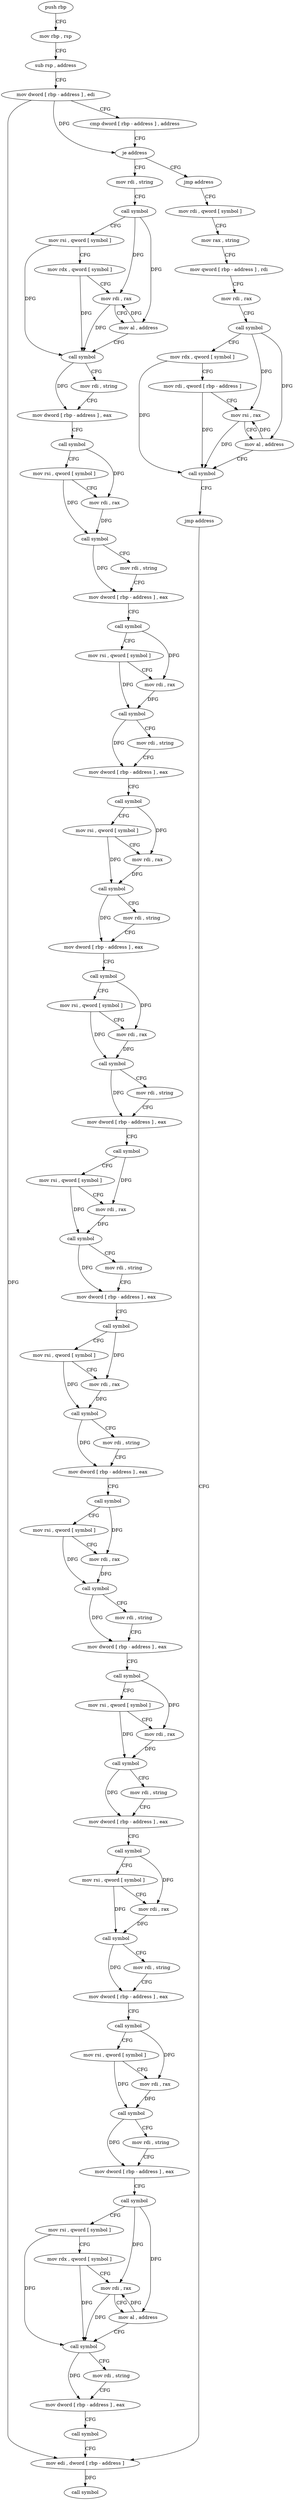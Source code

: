 digraph "func" {
"4201840" [label = "push rbp" ]
"4201841" [label = "mov rbp , rsp" ]
"4201844" [label = "sub rsp , address" ]
"4201848" [label = "mov dword [ rbp - address ] , edi" ]
"4201851" [label = "cmp dword [ rbp - address ] , address" ]
"4201855" [label = "je address" ]
"4201923" [label = "mov rdi , string" ]
"4201861" [label = "jmp address" ]
"4201933" [label = "call symbol" ]
"4201938" [label = "mov rsi , qword [ symbol ]" ]
"4201946" [label = "mov rdx , qword [ symbol ]" ]
"4201954" [label = "mov rdi , rax" ]
"4201957" [label = "mov al , address" ]
"4201959" [label = "call symbol" ]
"4201964" [label = "mov rdi , string" ]
"4201974" [label = "mov dword [ rbp - address ] , eax" ]
"4201977" [label = "call symbol" ]
"4201982" [label = "mov rsi , qword [ symbol ]" ]
"4201990" [label = "mov rdi , rax" ]
"4201993" [label = "call symbol" ]
"4201998" [label = "mov rdi , string" ]
"4202008" [label = "mov dword [ rbp - address ] , eax" ]
"4202011" [label = "call symbol" ]
"4202016" [label = "mov rsi , qword [ symbol ]" ]
"4202024" [label = "mov rdi , rax" ]
"4202027" [label = "call symbol" ]
"4202032" [label = "mov rdi , string" ]
"4202042" [label = "mov dword [ rbp - address ] , eax" ]
"4202045" [label = "call symbol" ]
"4202050" [label = "mov rsi , qword [ symbol ]" ]
"4202058" [label = "mov rdi , rax" ]
"4202061" [label = "call symbol" ]
"4202066" [label = "mov rdi , string" ]
"4202076" [label = "mov dword [ rbp - address ] , eax" ]
"4202079" [label = "call symbol" ]
"4202084" [label = "mov rsi , qword [ symbol ]" ]
"4202092" [label = "mov rdi , rax" ]
"4202095" [label = "call symbol" ]
"4202100" [label = "mov rdi , string" ]
"4202110" [label = "mov dword [ rbp - address ] , eax" ]
"4202113" [label = "call symbol" ]
"4202118" [label = "mov rsi , qword [ symbol ]" ]
"4202126" [label = "mov rdi , rax" ]
"4202129" [label = "call symbol" ]
"4202134" [label = "mov rdi , string" ]
"4202144" [label = "mov dword [ rbp - address ] , eax" ]
"4202147" [label = "call symbol" ]
"4202152" [label = "mov rsi , qword [ symbol ]" ]
"4202160" [label = "mov rdi , rax" ]
"4202163" [label = "call symbol" ]
"4202168" [label = "mov rdi , string" ]
"4202178" [label = "mov dword [ rbp - address ] , eax" ]
"4202181" [label = "call symbol" ]
"4202186" [label = "mov rsi , qword [ symbol ]" ]
"4202194" [label = "mov rdi , rax" ]
"4202197" [label = "call symbol" ]
"4202202" [label = "mov rdi , string" ]
"4202212" [label = "mov dword [ rbp - address ] , eax" ]
"4202215" [label = "call symbol" ]
"4202220" [label = "mov rsi , qword [ symbol ]" ]
"4202228" [label = "mov rdi , rax" ]
"4202231" [label = "call symbol" ]
"4202236" [label = "mov rdi , string" ]
"4202246" [label = "mov dword [ rbp - address ] , eax" ]
"4202249" [label = "call symbol" ]
"4202254" [label = "mov rsi , qword [ symbol ]" ]
"4202262" [label = "mov rdi , rax" ]
"4202265" [label = "call symbol" ]
"4202270" [label = "mov rdi , string" ]
"4202280" [label = "mov dword [ rbp - address ] , eax" ]
"4202283" [label = "call symbol" ]
"4202288" [label = "mov rsi , qword [ symbol ]" ]
"4202296" [label = "mov rdi , rax" ]
"4202299" [label = "call symbol" ]
"4202304" [label = "mov rdi , string" ]
"4202314" [label = "mov dword [ rbp - address ] , eax" ]
"4202317" [label = "call symbol" ]
"4202322" [label = "mov rsi , qword [ symbol ]" ]
"4202330" [label = "mov rdx , qword [ symbol ]" ]
"4202338" [label = "mov rdi , rax" ]
"4202341" [label = "mov al , address" ]
"4202343" [label = "call symbol" ]
"4202348" [label = "mov rdi , string" ]
"4202358" [label = "mov dword [ rbp - address ] , eax" ]
"4202361" [label = "call symbol" ]
"4202366" [label = "mov edi , dword [ rbp - address ]" ]
"4201866" [label = "mov rdi , qword [ symbol ]" ]
"4201874" [label = "mov rax , string" ]
"4201884" [label = "mov qword [ rbp - address ] , rdi" ]
"4201888" [label = "mov rdi , rax" ]
"4201891" [label = "call symbol" ]
"4201896" [label = "mov rdx , qword [ symbol ]" ]
"4201904" [label = "mov rdi , qword [ rbp - address ]" ]
"4201908" [label = "mov rsi , rax" ]
"4201911" [label = "mov al , address" ]
"4201913" [label = "call symbol" ]
"4201918" [label = "jmp address" ]
"4202369" [label = "call symbol" ]
"4201840" -> "4201841" [ label = "CFG" ]
"4201841" -> "4201844" [ label = "CFG" ]
"4201844" -> "4201848" [ label = "CFG" ]
"4201848" -> "4201851" [ label = "CFG" ]
"4201848" -> "4201855" [ label = "DFG" ]
"4201848" -> "4202366" [ label = "DFG" ]
"4201851" -> "4201855" [ label = "CFG" ]
"4201855" -> "4201923" [ label = "CFG" ]
"4201855" -> "4201861" [ label = "CFG" ]
"4201923" -> "4201933" [ label = "CFG" ]
"4201861" -> "4201866" [ label = "CFG" ]
"4201933" -> "4201938" [ label = "CFG" ]
"4201933" -> "4201954" [ label = "DFG" ]
"4201933" -> "4201957" [ label = "DFG" ]
"4201938" -> "4201946" [ label = "CFG" ]
"4201938" -> "4201959" [ label = "DFG" ]
"4201946" -> "4201954" [ label = "CFG" ]
"4201946" -> "4201959" [ label = "DFG" ]
"4201954" -> "4201957" [ label = "CFG" ]
"4201954" -> "4201959" [ label = "DFG" ]
"4201957" -> "4201959" [ label = "CFG" ]
"4201957" -> "4201954" [ label = "DFG" ]
"4201959" -> "4201964" [ label = "CFG" ]
"4201959" -> "4201974" [ label = "DFG" ]
"4201964" -> "4201974" [ label = "CFG" ]
"4201974" -> "4201977" [ label = "CFG" ]
"4201977" -> "4201982" [ label = "CFG" ]
"4201977" -> "4201990" [ label = "DFG" ]
"4201982" -> "4201990" [ label = "CFG" ]
"4201982" -> "4201993" [ label = "DFG" ]
"4201990" -> "4201993" [ label = "DFG" ]
"4201993" -> "4201998" [ label = "CFG" ]
"4201993" -> "4202008" [ label = "DFG" ]
"4201998" -> "4202008" [ label = "CFG" ]
"4202008" -> "4202011" [ label = "CFG" ]
"4202011" -> "4202016" [ label = "CFG" ]
"4202011" -> "4202024" [ label = "DFG" ]
"4202016" -> "4202024" [ label = "CFG" ]
"4202016" -> "4202027" [ label = "DFG" ]
"4202024" -> "4202027" [ label = "DFG" ]
"4202027" -> "4202032" [ label = "CFG" ]
"4202027" -> "4202042" [ label = "DFG" ]
"4202032" -> "4202042" [ label = "CFG" ]
"4202042" -> "4202045" [ label = "CFG" ]
"4202045" -> "4202050" [ label = "CFG" ]
"4202045" -> "4202058" [ label = "DFG" ]
"4202050" -> "4202058" [ label = "CFG" ]
"4202050" -> "4202061" [ label = "DFG" ]
"4202058" -> "4202061" [ label = "DFG" ]
"4202061" -> "4202066" [ label = "CFG" ]
"4202061" -> "4202076" [ label = "DFG" ]
"4202066" -> "4202076" [ label = "CFG" ]
"4202076" -> "4202079" [ label = "CFG" ]
"4202079" -> "4202084" [ label = "CFG" ]
"4202079" -> "4202092" [ label = "DFG" ]
"4202084" -> "4202092" [ label = "CFG" ]
"4202084" -> "4202095" [ label = "DFG" ]
"4202092" -> "4202095" [ label = "DFG" ]
"4202095" -> "4202100" [ label = "CFG" ]
"4202095" -> "4202110" [ label = "DFG" ]
"4202100" -> "4202110" [ label = "CFG" ]
"4202110" -> "4202113" [ label = "CFG" ]
"4202113" -> "4202118" [ label = "CFG" ]
"4202113" -> "4202126" [ label = "DFG" ]
"4202118" -> "4202126" [ label = "CFG" ]
"4202118" -> "4202129" [ label = "DFG" ]
"4202126" -> "4202129" [ label = "DFG" ]
"4202129" -> "4202134" [ label = "CFG" ]
"4202129" -> "4202144" [ label = "DFG" ]
"4202134" -> "4202144" [ label = "CFG" ]
"4202144" -> "4202147" [ label = "CFG" ]
"4202147" -> "4202152" [ label = "CFG" ]
"4202147" -> "4202160" [ label = "DFG" ]
"4202152" -> "4202160" [ label = "CFG" ]
"4202152" -> "4202163" [ label = "DFG" ]
"4202160" -> "4202163" [ label = "DFG" ]
"4202163" -> "4202168" [ label = "CFG" ]
"4202163" -> "4202178" [ label = "DFG" ]
"4202168" -> "4202178" [ label = "CFG" ]
"4202178" -> "4202181" [ label = "CFG" ]
"4202181" -> "4202186" [ label = "CFG" ]
"4202181" -> "4202194" [ label = "DFG" ]
"4202186" -> "4202194" [ label = "CFG" ]
"4202186" -> "4202197" [ label = "DFG" ]
"4202194" -> "4202197" [ label = "DFG" ]
"4202197" -> "4202202" [ label = "CFG" ]
"4202197" -> "4202212" [ label = "DFG" ]
"4202202" -> "4202212" [ label = "CFG" ]
"4202212" -> "4202215" [ label = "CFG" ]
"4202215" -> "4202220" [ label = "CFG" ]
"4202215" -> "4202228" [ label = "DFG" ]
"4202220" -> "4202228" [ label = "CFG" ]
"4202220" -> "4202231" [ label = "DFG" ]
"4202228" -> "4202231" [ label = "DFG" ]
"4202231" -> "4202236" [ label = "CFG" ]
"4202231" -> "4202246" [ label = "DFG" ]
"4202236" -> "4202246" [ label = "CFG" ]
"4202246" -> "4202249" [ label = "CFG" ]
"4202249" -> "4202254" [ label = "CFG" ]
"4202249" -> "4202262" [ label = "DFG" ]
"4202254" -> "4202262" [ label = "CFG" ]
"4202254" -> "4202265" [ label = "DFG" ]
"4202262" -> "4202265" [ label = "DFG" ]
"4202265" -> "4202270" [ label = "CFG" ]
"4202265" -> "4202280" [ label = "DFG" ]
"4202270" -> "4202280" [ label = "CFG" ]
"4202280" -> "4202283" [ label = "CFG" ]
"4202283" -> "4202288" [ label = "CFG" ]
"4202283" -> "4202296" [ label = "DFG" ]
"4202288" -> "4202296" [ label = "CFG" ]
"4202288" -> "4202299" [ label = "DFG" ]
"4202296" -> "4202299" [ label = "DFG" ]
"4202299" -> "4202304" [ label = "CFG" ]
"4202299" -> "4202314" [ label = "DFG" ]
"4202304" -> "4202314" [ label = "CFG" ]
"4202314" -> "4202317" [ label = "CFG" ]
"4202317" -> "4202322" [ label = "CFG" ]
"4202317" -> "4202338" [ label = "DFG" ]
"4202317" -> "4202341" [ label = "DFG" ]
"4202322" -> "4202330" [ label = "CFG" ]
"4202322" -> "4202343" [ label = "DFG" ]
"4202330" -> "4202338" [ label = "CFG" ]
"4202330" -> "4202343" [ label = "DFG" ]
"4202338" -> "4202341" [ label = "CFG" ]
"4202338" -> "4202343" [ label = "DFG" ]
"4202341" -> "4202343" [ label = "CFG" ]
"4202341" -> "4202338" [ label = "DFG" ]
"4202343" -> "4202348" [ label = "CFG" ]
"4202343" -> "4202358" [ label = "DFG" ]
"4202348" -> "4202358" [ label = "CFG" ]
"4202358" -> "4202361" [ label = "CFG" ]
"4202361" -> "4202366" [ label = "CFG" ]
"4202366" -> "4202369" [ label = "DFG" ]
"4201866" -> "4201874" [ label = "CFG" ]
"4201874" -> "4201884" [ label = "CFG" ]
"4201884" -> "4201888" [ label = "CFG" ]
"4201888" -> "4201891" [ label = "CFG" ]
"4201891" -> "4201896" [ label = "CFG" ]
"4201891" -> "4201908" [ label = "DFG" ]
"4201891" -> "4201911" [ label = "DFG" ]
"4201896" -> "4201904" [ label = "CFG" ]
"4201896" -> "4201913" [ label = "DFG" ]
"4201904" -> "4201908" [ label = "CFG" ]
"4201904" -> "4201913" [ label = "DFG" ]
"4201908" -> "4201911" [ label = "CFG" ]
"4201908" -> "4201913" [ label = "DFG" ]
"4201911" -> "4201913" [ label = "CFG" ]
"4201911" -> "4201908" [ label = "DFG" ]
"4201913" -> "4201918" [ label = "CFG" ]
"4201918" -> "4202366" [ label = "CFG" ]
}
